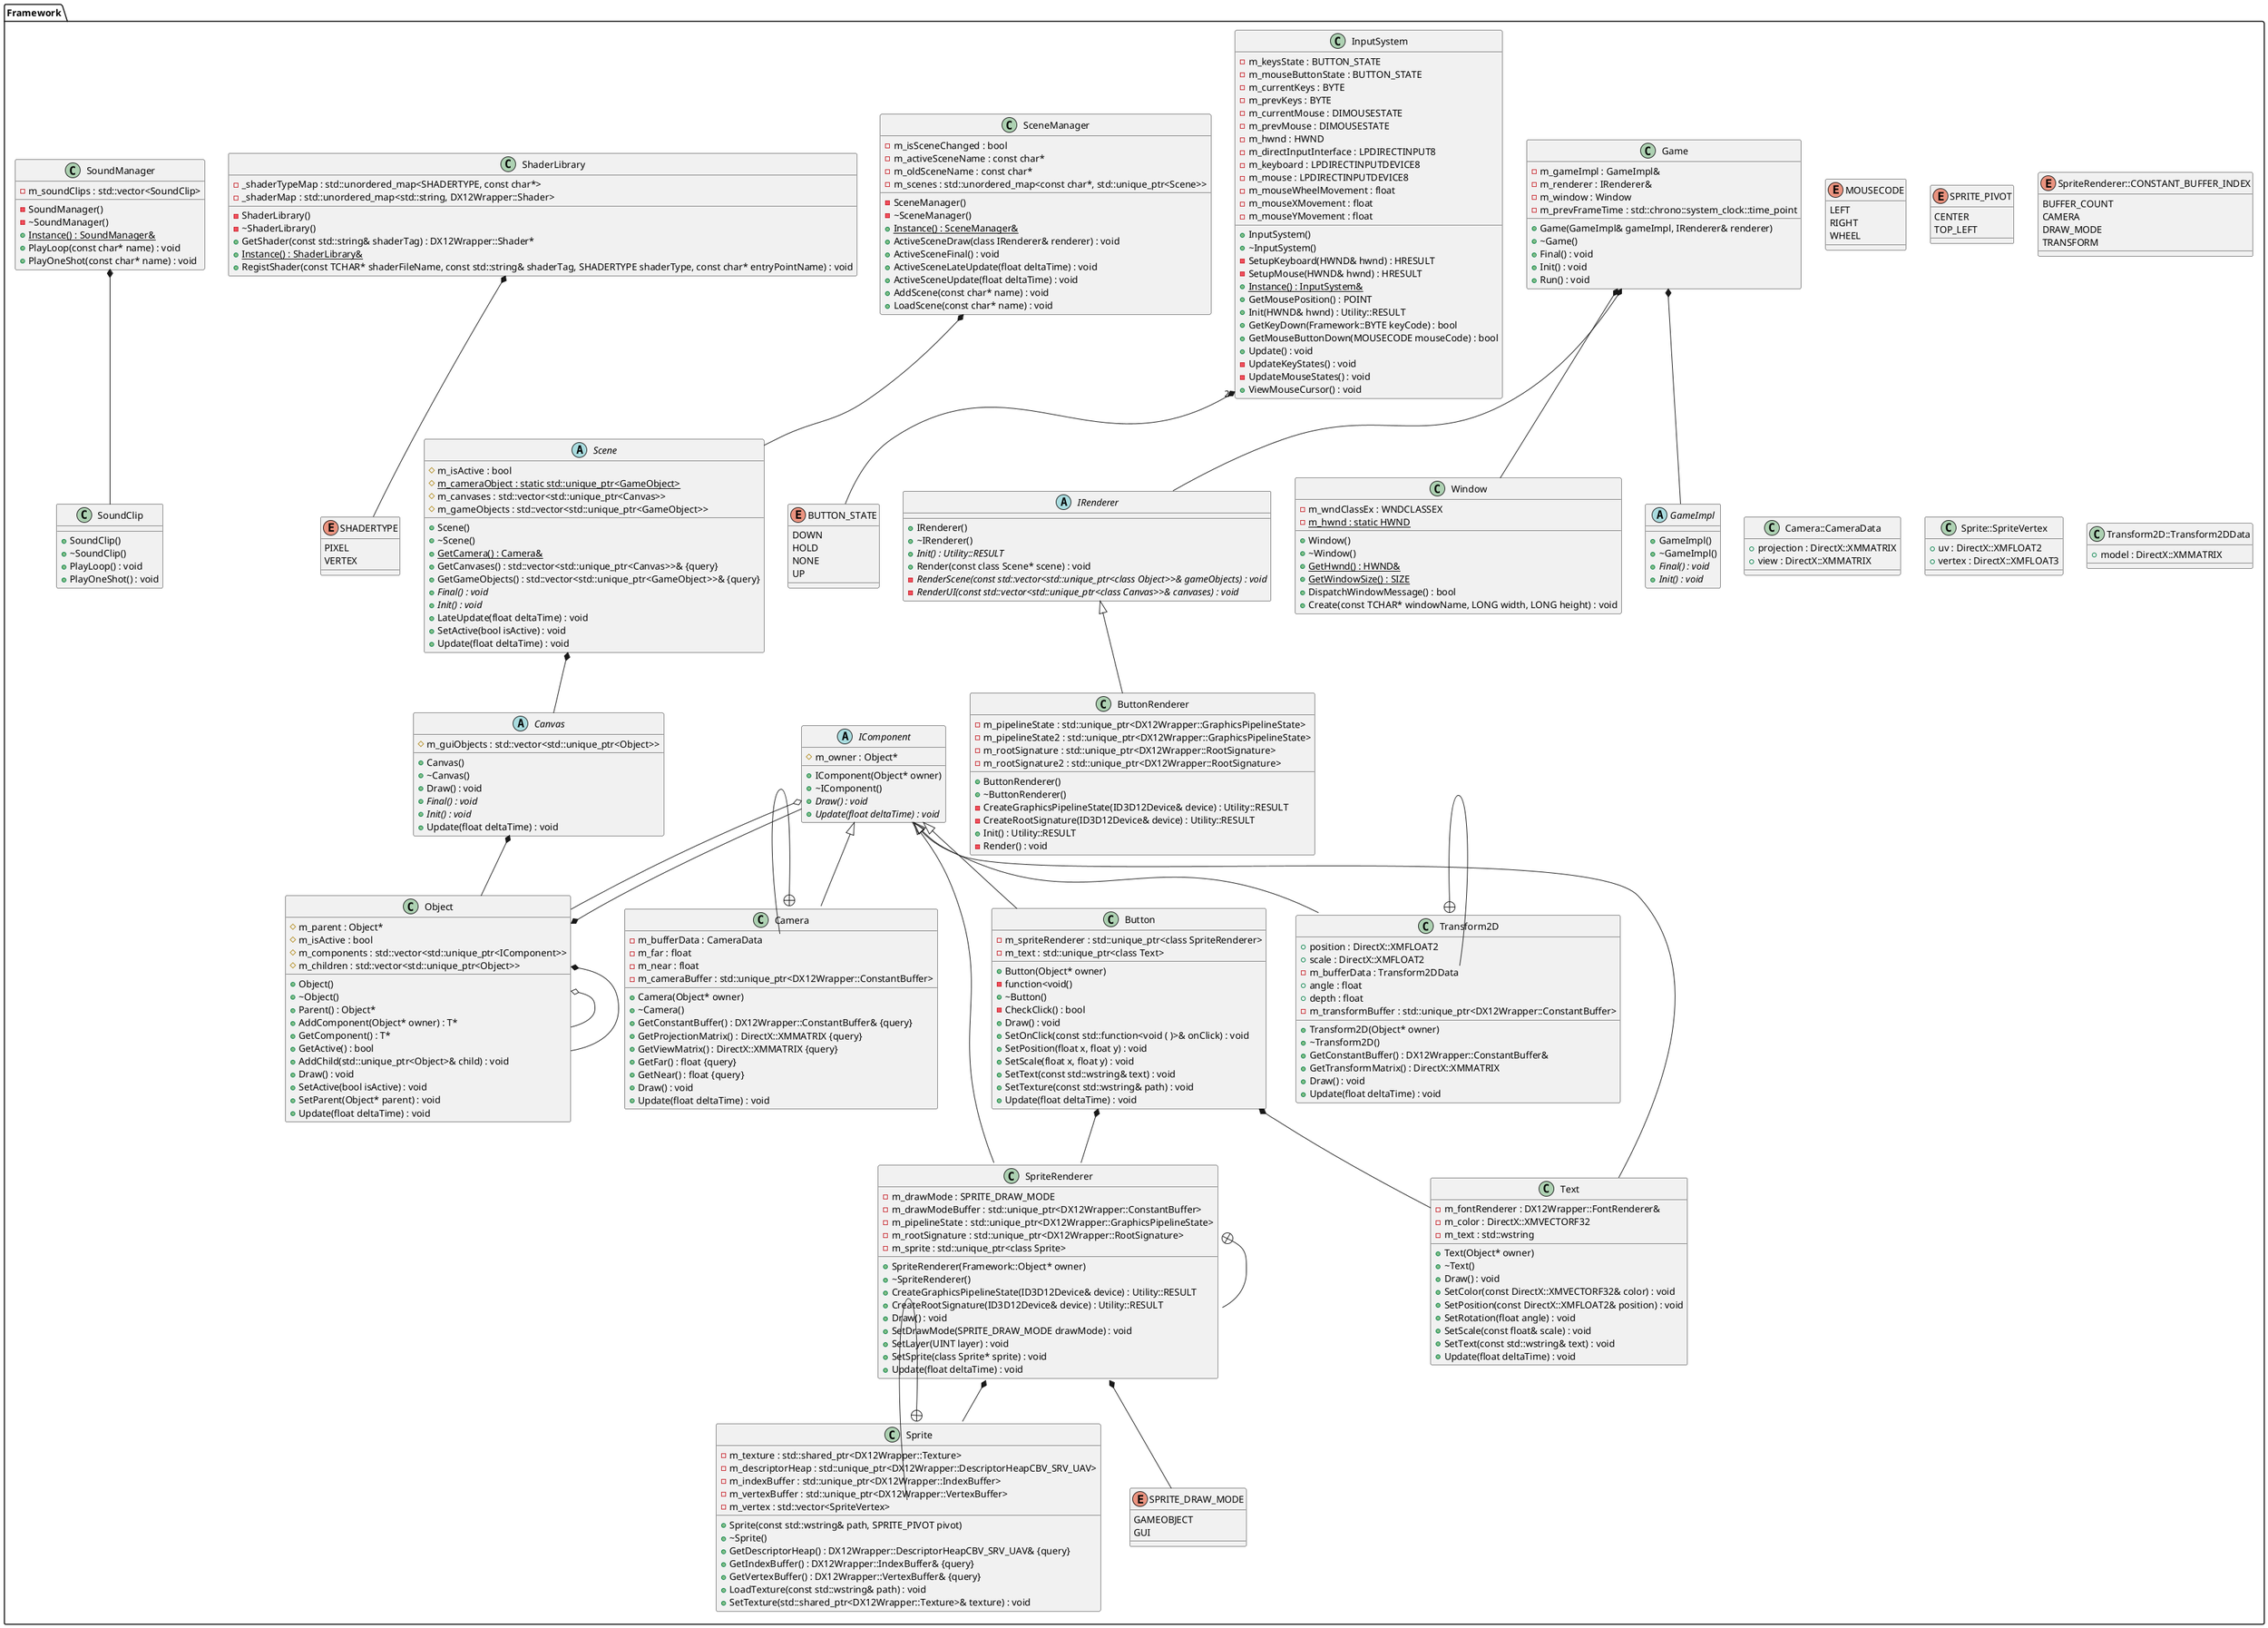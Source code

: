 @startuml





/' Objects '/

namespace Framework {
	class Button {
		+Button(Object* owner)
		-function<void()
		+~Button()
		-CheckClick() : bool
		-m_spriteRenderer : std::unique_ptr<class SpriteRenderer>
		-m_text : std::unique_ptr<class Text>
		+Draw() : void
		+SetOnClick(const std::function<void ( )>& onClick) : void
		+SetPosition(float x, float y) : void
		+SetScale(float x, float y) : void
		+SetText(const std::wstring& text) : void
		+SetTexture(const std::wstring& path) : void
		+Update(float deltaTime) : void
	}

	class ButtonRenderer {
		+ButtonRenderer()
		+~ButtonRenderer()
		-CreateGraphicsPipelineState(ID3D12Device& device) : Utility::RESULT
		-CreateRootSignature(ID3D12Device& device) : Utility::RESULT
		+Init() : Utility::RESULT
		-m_pipelineState : std::unique_ptr<DX12Wrapper::GraphicsPipelineState>
		-m_pipelineState2 : std::unique_ptr<DX12Wrapper::GraphicsPipelineState>
		-m_rootSignature : std::unique_ptr<DX12Wrapper::RootSignature>
		-m_rootSignature2 : std::unique_ptr<DX12Wrapper::RootSignature>
		-Render() : void
	}

	class Camera {
		+Camera(Object* owner)
		+~Camera()
		-m_bufferData : CameraData
		+GetConstantBuffer() : DX12Wrapper::ConstantBuffer& {query}
		+GetProjectionMatrix() : DirectX::XMMATRIX {query}
		+GetViewMatrix() : DirectX::XMMATRIX {query}
		+GetFar() : float {query}
		+GetNear() : float {query}
		-m_far : float
		-m_near : float
		-m_cameraBuffer : std::unique_ptr<DX12Wrapper::ConstantBuffer>
		+Draw() : void
		+Update(float deltaTime) : void
	}

	abstract class Canvas {
		+Canvas()
		+~Canvas()
		#m_guiObjects : std::vector<std::unique_ptr<Object>>
		+Draw() : void
		+{abstract} Final() : void
		+{abstract} Init() : void
		+Update(float deltaTime) : void
	}

	class Game {
		+Game(GameImpl& gameImpl, IRenderer& renderer)
		+~Game()
		-m_gameImpl : GameImpl&
		-m_renderer : IRenderer&
		-m_window : Window
		-m_prevFrameTime : std::chrono::system_clock::time_point
		+Final() : void
		+Init() : void
		+Run() : void
	}

	abstract class GameImpl {
		+GameImpl()
		+~GameImpl()
		+{abstract} Final() : void
		+{abstract} Init() : void
	}

	abstract class IComponent {
		+IComponent(Object* owner)
		+~IComponent()
		#m_owner : Object*
		+{abstract} Draw() : void
		+{abstract} Update(float deltaTime) : void
	}

	abstract class IRenderer {
		+IRenderer()
		+~IRenderer()
		+{abstract} Init() : Utility::RESULT
		+Render(const class Scene* scene) : void
		-{abstract} RenderScene(const std::vector<std::unique_ptr<class Object>>& gameObjects) : void
		-{abstract} RenderUI(const std::vector<std::unique_ptr<class Canvas>>& canvases) : void
	}

	class InputSystem {
		+InputSystem()
		+~InputSystem()
		-m_keysState : BUTTON_STATE
		-m_mouseButtonState : BUTTON_STATE
		-m_currentKeys : BYTE
		-m_prevKeys : BYTE
		-m_currentMouse : DIMOUSESTATE
		-m_prevMouse : DIMOUSESTATE
		-SetupKeyboard(HWND& hwnd) : HRESULT
		-SetupMouse(HWND& hwnd) : HRESULT
		-m_hwnd : HWND
		+{static} Instance() : InputSystem&
		-m_directInputInterface : LPDIRECTINPUT8
		-m_keyboard : LPDIRECTINPUTDEVICE8
		-m_mouse : LPDIRECTINPUTDEVICE8
		+GetMousePosition() : POINT
		+Init(HWND& hwnd) : Utility::RESULT
		+GetKeyDown(Framework::BYTE keyCode) : bool
		+GetMouseButtonDown(MOUSECODE mouseCode) : bool
		-m_mouseWheelMovement : float
		-m_mouseXMovement : float
		-m_mouseYMovement : float
		+Update() : void
		-UpdateKeyStates() : void
		-UpdateMouseStates() : void
		+ViewMouseCursor() : void
	}

	class Object {
		+Object()
		+~Object()
		+Parent() : Object*
		#m_parent : Object*
		+AddComponent(Object* owner) : T*
		+GetComponent() : T*
		+GetActive() : bool
		#m_isActive : bool
		#m_components : std::vector<std::unique_ptr<IComponent>>
		#m_children : std::vector<std::unique_ptr<Object>>
		+AddChild(std::unique_ptr<Object>& child) : void
		+Draw() : void
		+SetActive(bool isActive) : void
		+SetParent(Object* parent) : void
		+Update(float deltaTime) : void
	}

	abstract class Scene {
		+Scene()
		+~Scene()
		+{static} GetCamera() : Camera&
		#m_isActive : bool
		#{static} m_cameraObject : static std::unique_ptr<GameObject>
		#m_canvases : std::vector<std::unique_ptr<Canvas>>
		+GetCanvases() : std::vector<std::unique_ptr<Canvas>>& {query}
		#m_gameObjects : std::vector<std::unique_ptr<GameObject>>
		+GetGameObjects() : std::vector<std::unique_ptr<GameObject>>& {query}
		+{abstract} Final() : void
		+{abstract} Init() : void
		+LateUpdate(float deltaTime) : void
		+SetActive(bool isActive) : void
		+Update(float deltaTime) : void
	}

	class SceneManager {
		-SceneManager()
		-~SceneManager()
		+{static} Instance() : SceneManager&
		-m_isSceneChanged : bool
		-m_activeSceneName : const char*
		-m_oldSceneName : const char*
		-m_scenes : std::unordered_map<const char*, std::unique_ptr<Scene>>
		+ActiveSceneDraw(class IRenderer& renderer) : void
		+ActiveSceneFinal() : void
		+ActiveSceneLateUpdate(float deltaTime) : void
		+ActiveSceneUpdate(float deltaTime) : void
		+AddScene(const char* name) : void
		+LoadScene(const char* name) : void
	}

	class ShaderLibrary {
		-ShaderLibrary()
		-~ShaderLibrary()
		+GetShader(const std::string& shaderTag) : DX12Wrapper::Shader*
		+{static} Instance() : ShaderLibrary&
		-_shaderTypeMap : std::unordered_map<SHADERTYPE, const char*>
		-_shaderMap : std::unordered_map<std::string, DX12Wrapper::Shader>
		+RegistShader(const TCHAR* shaderFileName, const std::string& shaderTag, SHADERTYPE shaderType, const char* entryPointName) : void
	}

	class SoundClip {
		+SoundClip()
		+~SoundClip()
		+PlayLoop() : void
		+PlayOneShot() : void
	}

	class SoundManager {
		-SoundManager()
		-~SoundManager()
		+{static} Instance() : SoundManager&
		-m_soundClips : std::vector<SoundClip>
		+PlayLoop(const char* name) : void
		+PlayOneShot(const char* name) : void
	}

	class Sprite {
		+Sprite(const std::wstring& path, SPRITE_PIVOT pivot)
		+~Sprite()
		+GetDescriptorHeap() : DX12Wrapper::DescriptorHeapCBV_SRV_UAV& {query}
		+GetIndexBuffer() : DX12Wrapper::IndexBuffer& {query}
		+GetVertexBuffer() : DX12Wrapper::VertexBuffer& {query}
		-m_texture : std::shared_ptr<DX12Wrapper::Texture>
		-m_descriptorHeap : std::unique_ptr<DX12Wrapper::DescriptorHeapCBV_SRV_UAV>
		-m_indexBuffer : std::unique_ptr<DX12Wrapper::IndexBuffer>
		-m_vertexBuffer : std::unique_ptr<DX12Wrapper::VertexBuffer>
		-m_vertex : std::vector<SpriteVertex>
		+LoadTexture(const std::wstring& path) : void
		+SetTexture(std::shared_ptr<DX12Wrapper::Texture>& texture) : void
	}

	class SpriteRenderer {
		+SpriteRenderer(Framework::Object* owner)
		+~SpriteRenderer()
		-m_drawMode : SPRITE_DRAW_MODE
		+CreateGraphicsPipelineState(ID3D12Device& device) : Utility::RESULT
		+CreateRootSignature(ID3D12Device& device) : Utility::RESULT
		-m_drawModeBuffer : std::unique_ptr<DX12Wrapper::ConstantBuffer>
		-m_pipelineState : std::unique_ptr<DX12Wrapper::GraphicsPipelineState>
		-m_rootSignature : std::unique_ptr<DX12Wrapper::RootSignature>
		-m_sprite : std::unique_ptr<class Sprite>
		+Draw() : void
		+SetDrawMode(SPRITE_DRAW_MODE drawMode) : void
		+SetLayer(UINT layer) : void
		+SetSprite(class Sprite* sprite) : void
		+Update(float deltaTime) : void
	}

	class Text {
		+Text(Object* owner)
		+~Text()
		-m_fontRenderer : DX12Wrapper::FontRenderer&
		-m_color : DirectX::XMVECTORF32
		-m_text : std::wstring
		+Draw() : void
		+SetColor(const DirectX::XMVECTORF32& color) : void
		+SetPosition(const DirectX::XMFLOAT2& position) : void
		+SetRotation(float angle) : void
		+SetScale(const float& scale) : void
		+SetText(const std::wstring& text) : void
		+Update(float deltaTime) : void
	}

	class Transform2D {
		+Transform2D(Object* owner)
		+~Transform2D()
		+GetConstantBuffer() : DX12Wrapper::ConstantBuffer&
		+position : DirectX::XMFLOAT2
		+scale : DirectX::XMFLOAT2
		+GetTransformMatrix() : DirectX::XMMATRIX
		-m_bufferData : Transform2DData
		+angle : float
		+depth : float
		-m_transformBuffer : std::unique_ptr<DX12Wrapper::ConstantBuffer>
		+Draw() : void
		+Update(float deltaTime) : void
	}

	class Window {
		+Window()
		+~Window()
		+{static} GetHwnd() : HWND&
		+{static} GetWindowSize() : SIZE
		-m_wndClassEx : WNDCLASSEX
		+DispatchWindowMessage() : bool
		-{static} m_hwnd : static HWND
		+Create(const TCHAR* windowName, LONG width, LONG height) : void
	}

	enum BUTTON_STATE {
		DOWN
		HOLD
		NONE
		UP
	}

	enum MOUSECODE {
		LEFT
		RIGHT
		WHEEL
	}

	enum SHADERTYPE {
		PIXEL
		VERTEX
	}

	enum SPRITE_DRAW_MODE {
		GAMEOBJECT
		GUI
	}

	enum SPRITE_PIVOT {
		CENTER
		TOP_LEFT
	}

	enum SpriteRenderer::CONSTANT_BUFFER_INDEX {
		BUFFER_COUNT
		CAMERA
		DRAW_MODE
		TRANSFORM
	}

	class Camera::CameraData {
		+projection : DirectX::XMMATRIX
		+view : DirectX::XMMATRIX
	}

	class Sprite::SpriteVertex {
		+uv : DirectX::XMFLOAT2
		+vertex : DirectX::XMFLOAT3
	}

	class Transform2D::Transform2DData {
		+model : DirectX::XMMATRIX
	}
}





/' Inheritance relationships '/

Framework.IComponent <|-- Framework.Button


Framework.IComponent <|-- Framework.Camera


Framework.IComponent <|-- Framework.SpriteRenderer


Framework.IComponent <|-- Framework.Text


Framework.IComponent <|-- Framework.Transform2D


Framework.IRenderer <|-- Framework.ButtonRenderer





/' Aggregation relationships '/

Framework.Button *-- Framework.SpriteRenderer


Framework.Button *-- Framework.Text


Framework.Canvas *-- Framework.Object


Framework.Game *-- Framework.GameImpl


Framework.Game *-- Framework.IRenderer


Framework.Game *-- Framework.Window


Framework.IComponent o-- Framework.Object


Framework.InputSystem "2" *-- Framework.BUTTON_STATE


Framework.Object *-- Framework.IComponent


Framework.Object o-- Framework.Object


Framework.Object *-- Framework.Object


Framework.Scene *-- Framework.Canvas


Framework.SceneManager *-- Framework.Scene


Framework.ShaderLibrary *-- Framework.SHADERTYPE


Framework.SoundManager *-- Framework.SoundClip


Framework.SpriteRenderer *-- Framework.SPRITE_DRAW_MODE


Framework.SpriteRenderer *-- Framework.Sprite






/' Nested objects '/

Framework.Camera +-- Framework.Camera::CameraData


Framework.Sprite +-- Framework.Sprite::SpriteVertex


Framework.SpriteRenderer +-- Framework.SpriteRenderer::CONSTANT_BUFFER_INDEX


Framework.Transform2D +-- Framework.Transform2D::Transform2DData




@enduml

